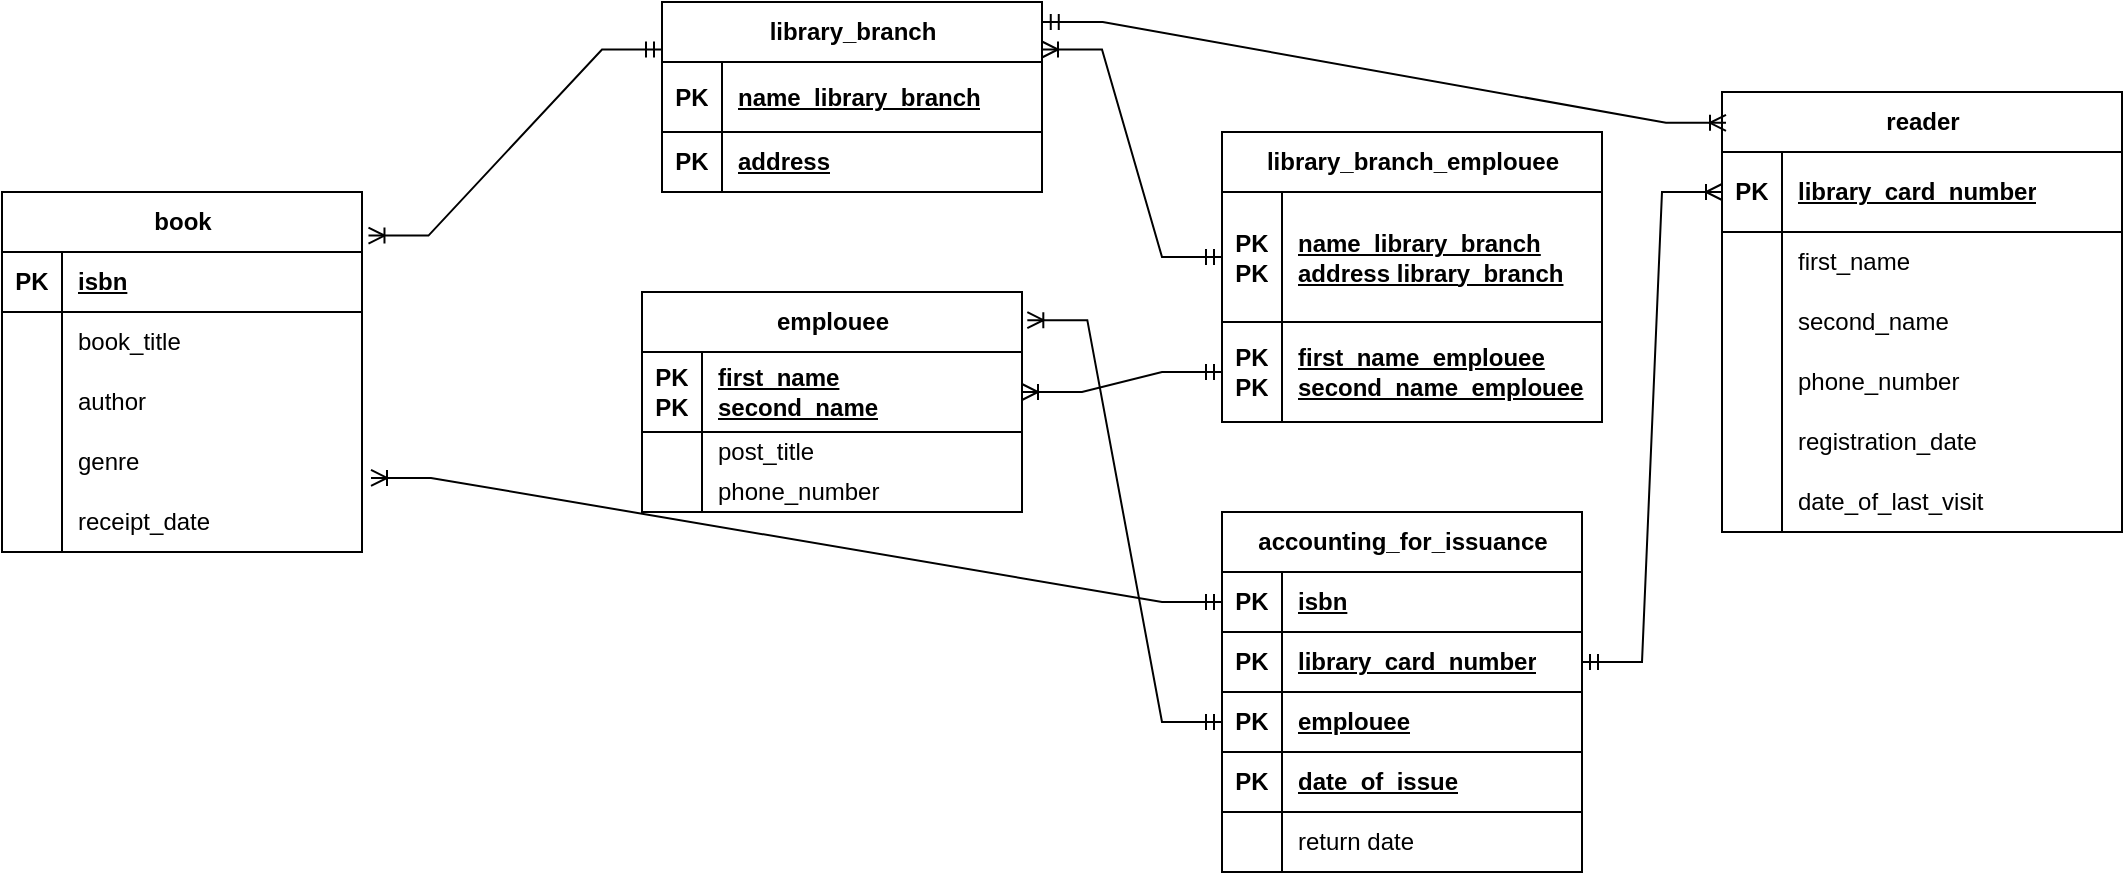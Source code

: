 <mxfile version="23.1.5" type="github">
  <diagram name="Страница — 1" id="CIqzFSegm4EQMe1KFuxQ">
    <mxGraphModel dx="2145" dy="1680" grid="1" gridSize="10" guides="1" tooltips="1" connect="1" arrows="1" fold="1" page="1" pageScale="1" pageWidth="827" pageHeight="1169" math="0" shadow="0">
      <root>
        <mxCell id="0" />
        <mxCell id="1" parent="0" />
        <mxCell id="LzvgCg_3a3wJAiZHb8O4-2" value="emplouee" style="shape=table;startSize=30;container=1;collapsible=1;childLayout=tableLayout;fixedRows=1;rowLines=0;fontStyle=1;align=center;resizeLast=1;html=1;" vertex="1" parent="1">
          <mxGeometry x="-20" y="-20" width="190" height="110" as="geometry" />
        </mxCell>
        <mxCell id="LzvgCg_3a3wJAiZHb8O4-3" value="" style="shape=tableRow;horizontal=0;startSize=0;swimlaneHead=0;swimlaneBody=0;fillColor=none;collapsible=0;dropTarget=0;points=[[0,0.5],[1,0.5]];portConstraint=eastwest;top=0;left=0;right=0;bottom=1;" vertex="1" parent="LzvgCg_3a3wJAiZHb8O4-2">
          <mxGeometry y="30" width="190" height="40" as="geometry" />
        </mxCell>
        <mxCell id="LzvgCg_3a3wJAiZHb8O4-4" value="PK&lt;br&gt;PK" style="shape=partialRectangle;connectable=0;fillColor=none;top=0;left=0;bottom=0;right=0;fontStyle=1;overflow=hidden;whiteSpace=wrap;html=1;" vertex="1" parent="LzvgCg_3a3wJAiZHb8O4-3">
          <mxGeometry width="30" height="40" as="geometry">
            <mxRectangle width="30" height="40" as="alternateBounds" />
          </mxGeometry>
        </mxCell>
        <mxCell id="LzvgCg_3a3wJAiZHb8O4-5" value="first_name&lt;br&gt;second_name" style="shape=partialRectangle;connectable=0;fillColor=none;top=0;left=0;bottom=0;right=0;align=left;spacingLeft=6;fontStyle=5;overflow=hidden;whiteSpace=wrap;html=1;" vertex="1" parent="LzvgCg_3a3wJAiZHb8O4-3">
          <mxGeometry x="30" width="160" height="40" as="geometry">
            <mxRectangle width="160" height="40" as="alternateBounds" />
          </mxGeometry>
        </mxCell>
        <mxCell id="LzvgCg_3a3wJAiZHb8O4-6" value="" style="shape=tableRow;horizontal=0;startSize=0;swimlaneHead=0;swimlaneBody=0;fillColor=none;collapsible=0;dropTarget=0;points=[[0,0.5],[1,0.5]];portConstraint=eastwest;top=0;left=0;right=0;bottom=0;" vertex="1" parent="LzvgCg_3a3wJAiZHb8O4-2">
          <mxGeometry y="70" width="190" height="20" as="geometry" />
        </mxCell>
        <mxCell id="LzvgCg_3a3wJAiZHb8O4-7" value="" style="shape=partialRectangle;connectable=0;fillColor=none;top=0;left=0;bottom=0;right=0;editable=1;overflow=hidden;whiteSpace=wrap;html=1;" vertex="1" parent="LzvgCg_3a3wJAiZHb8O4-6">
          <mxGeometry width="30" height="20" as="geometry">
            <mxRectangle width="30" height="20" as="alternateBounds" />
          </mxGeometry>
        </mxCell>
        <mxCell id="LzvgCg_3a3wJAiZHb8O4-8" value="post_title" style="shape=partialRectangle;connectable=0;fillColor=none;top=0;left=0;bottom=0;right=0;align=left;spacingLeft=6;overflow=hidden;whiteSpace=wrap;html=1;" vertex="1" parent="LzvgCg_3a3wJAiZHb8O4-6">
          <mxGeometry x="30" width="160" height="20" as="geometry">
            <mxRectangle width="160" height="20" as="alternateBounds" />
          </mxGeometry>
        </mxCell>
        <mxCell id="LzvgCg_3a3wJAiZHb8O4-9" value="" style="shape=tableRow;horizontal=0;startSize=0;swimlaneHead=0;swimlaneBody=0;fillColor=none;collapsible=0;dropTarget=0;points=[[0,0.5],[1,0.5]];portConstraint=eastwest;top=0;left=0;right=0;bottom=0;" vertex="1" parent="LzvgCg_3a3wJAiZHb8O4-2">
          <mxGeometry y="90" width="190" height="20" as="geometry" />
        </mxCell>
        <mxCell id="LzvgCg_3a3wJAiZHb8O4-10" value="" style="shape=partialRectangle;connectable=0;fillColor=none;top=0;left=0;bottom=0;right=0;editable=1;overflow=hidden;whiteSpace=wrap;html=1;" vertex="1" parent="LzvgCg_3a3wJAiZHb8O4-9">
          <mxGeometry width="30" height="20" as="geometry">
            <mxRectangle width="30" height="20" as="alternateBounds" />
          </mxGeometry>
        </mxCell>
        <mxCell id="LzvgCg_3a3wJAiZHb8O4-11" value="phone_number" style="shape=partialRectangle;connectable=0;fillColor=none;top=0;left=0;bottom=0;right=0;align=left;spacingLeft=6;overflow=hidden;whiteSpace=wrap;html=1;" vertex="1" parent="LzvgCg_3a3wJAiZHb8O4-9">
          <mxGeometry x="30" width="160" height="20" as="geometry">
            <mxRectangle width="160" height="20" as="alternateBounds" />
          </mxGeometry>
        </mxCell>
        <mxCell id="LzvgCg_3a3wJAiZHb8O4-15" value="library_branch" style="shape=table;startSize=30;container=1;collapsible=1;childLayout=tableLayout;fixedRows=1;rowLines=0;fontStyle=1;align=center;resizeLast=1;html=1;" vertex="1" parent="1">
          <mxGeometry x="-10" y="-165" width="190" height="95" as="geometry" />
        </mxCell>
        <mxCell id="LzvgCg_3a3wJAiZHb8O4-160" value="" style="shape=tableRow;horizontal=0;startSize=0;swimlaneHead=0;swimlaneBody=0;fillColor=none;collapsible=0;dropTarget=0;points=[[0,0.5],[1,0.5]];portConstraint=eastwest;top=0;left=0;right=0;bottom=1;" vertex="1" parent="LzvgCg_3a3wJAiZHb8O4-15">
          <mxGeometry y="30" width="190" height="35" as="geometry" />
        </mxCell>
        <mxCell id="LzvgCg_3a3wJAiZHb8O4-161" value="PK" style="shape=partialRectangle;connectable=0;fillColor=none;top=0;left=0;bottom=0;right=0;fontStyle=1;overflow=hidden;whiteSpace=wrap;html=1;" vertex="1" parent="LzvgCg_3a3wJAiZHb8O4-160">
          <mxGeometry width="30" height="35" as="geometry">
            <mxRectangle width="30" height="35" as="alternateBounds" />
          </mxGeometry>
        </mxCell>
        <mxCell id="LzvgCg_3a3wJAiZHb8O4-162" value="name_library_branch" style="shape=partialRectangle;connectable=0;fillColor=none;top=0;left=0;bottom=0;right=0;align=left;spacingLeft=6;fontStyle=5;overflow=hidden;whiteSpace=wrap;html=1;" vertex="1" parent="LzvgCg_3a3wJAiZHb8O4-160">
          <mxGeometry x="30" width="160" height="35" as="geometry">
            <mxRectangle width="160" height="35" as="alternateBounds" />
          </mxGeometry>
        </mxCell>
        <mxCell id="LzvgCg_3a3wJAiZHb8O4-16" value="" style="shape=tableRow;horizontal=0;startSize=0;swimlaneHead=0;swimlaneBody=0;fillColor=none;collapsible=0;dropTarget=0;points=[[0,0.5],[1,0.5]];portConstraint=eastwest;top=0;left=0;right=0;bottom=1;" vertex="1" parent="LzvgCg_3a3wJAiZHb8O4-15">
          <mxGeometry y="65" width="190" height="30" as="geometry" />
        </mxCell>
        <mxCell id="LzvgCg_3a3wJAiZHb8O4-17" value="PK" style="shape=partialRectangle;connectable=0;fillColor=none;top=0;left=0;bottom=0;right=0;fontStyle=1;overflow=hidden;whiteSpace=wrap;html=1;" vertex="1" parent="LzvgCg_3a3wJAiZHb8O4-16">
          <mxGeometry width="30" height="30" as="geometry">
            <mxRectangle width="30" height="30" as="alternateBounds" />
          </mxGeometry>
        </mxCell>
        <mxCell id="LzvgCg_3a3wJAiZHb8O4-18" value="address" style="shape=partialRectangle;connectable=0;fillColor=none;top=0;left=0;bottom=0;right=0;align=left;spacingLeft=6;fontStyle=5;overflow=hidden;whiteSpace=wrap;html=1;" vertex="1" parent="LzvgCg_3a3wJAiZHb8O4-16">
          <mxGeometry x="30" width="160" height="30" as="geometry">
            <mxRectangle width="160" height="30" as="alternateBounds" />
          </mxGeometry>
        </mxCell>
        <mxCell id="LzvgCg_3a3wJAiZHb8O4-44" value="library_branch_emplouee" style="shape=table;startSize=30;container=1;collapsible=1;childLayout=tableLayout;fixedRows=1;rowLines=0;fontStyle=1;align=center;resizeLast=1;html=1;" vertex="1" parent="1">
          <mxGeometry x="270" y="-100" width="190" height="145" as="geometry" />
        </mxCell>
        <mxCell id="LzvgCg_3a3wJAiZHb8O4-45" value="" style="shape=tableRow;horizontal=0;startSize=0;swimlaneHead=0;swimlaneBody=0;fillColor=none;collapsible=0;dropTarget=0;points=[[0,0.5],[1,0.5]];portConstraint=eastwest;top=0;left=0;right=0;bottom=1;" vertex="1" parent="LzvgCg_3a3wJAiZHb8O4-44">
          <mxGeometry y="30" width="190" height="65" as="geometry" />
        </mxCell>
        <mxCell id="LzvgCg_3a3wJAiZHb8O4-46" value="PK&lt;br&gt;PK" style="shape=partialRectangle;connectable=0;fillColor=none;top=0;left=0;bottom=0;right=0;fontStyle=1;overflow=hidden;whiteSpace=wrap;html=1;" vertex="1" parent="LzvgCg_3a3wJAiZHb8O4-45">
          <mxGeometry width="30" height="65" as="geometry">
            <mxRectangle width="30" height="65" as="alternateBounds" />
          </mxGeometry>
        </mxCell>
        <mxCell id="LzvgCg_3a3wJAiZHb8O4-47" value="name_library_branch&lt;br&gt;address&amp;nbsp;library_branch" style="shape=partialRectangle;connectable=0;fillColor=none;top=0;left=0;bottom=0;right=0;align=left;spacingLeft=6;fontStyle=5;overflow=hidden;whiteSpace=wrap;html=1;" vertex="1" parent="LzvgCg_3a3wJAiZHb8O4-45">
          <mxGeometry x="30" width="160" height="65" as="geometry">
            <mxRectangle width="160" height="65" as="alternateBounds" />
          </mxGeometry>
        </mxCell>
        <mxCell id="LzvgCg_3a3wJAiZHb8O4-48" value="" style="shape=tableRow;horizontal=0;startSize=0;swimlaneHead=0;swimlaneBody=0;fillColor=none;collapsible=0;dropTarget=0;points=[[0,0.5],[1,0.5]];portConstraint=eastwest;top=0;left=0;right=0;bottom=1;" vertex="1" parent="LzvgCg_3a3wJAiZHb8O4-44">
          <mxGeometry y="95" width="190" height="50" as="geometry" />
        </mxCell>
        <mxCell id="LzvgCg_3a3wJAiZHb8O4-49" value="PK&lt;br&gt;PK" style="shape=partialRectangle;connectable=0;fillColor=none;top=0;left=0;bottom=0;right=0;fontStyle=1;overflow=hidden;whiteSpace=wrap;html=1;" vertex="1" parent="LzvgCg_3a3wJAiZHb8O4-48">
          <mxGeometry width="30" height="50" as="geometry">
            <mxRectangle width="30" height="50" as="alternateBounds" />
          </mxGeometry>
        </mxCell>
        <mxCell id="LzvgCg_3a3wJAiZHb8O4-50" value="first_name_emplouee&lt;br style=&quot;border-color: var(--border-color);&quot;&gt;second_name_emplouee" style="shape=partialRectangle;connectable=0;fillColor=none;top=0;left=0;bottom=0;right=0;align=left;spacingLeft=6;fontStyle=5;overflow=hidden;whiteSpace=wrap;html=1;" vertex="1" parent="LzvgCg_3a3wJAiZHb8O4-48">
          <mxGeometry x="30" width="160" height="50" as="geometry">
            <mxRectangle width="160" height="50" as="alternateBounds" />
          </mxGeometry>
        </mxCell>
        <mxCell id="LzvgCg_3a3wJAiZHb8O4-51" value="book" style="shape=table;startSize=30;container=1;collapsible=1;childLayout=tableLayout;fixedRows=1;rowLines=0;fontStyle=1;align=center;resizeLast=1;html=1;" vertex="1" parent="1">
          <mxGeometry x="-340" y="-70" width="180" height="180" as="geometry" />
        </mxCell>
        <mxCell id="LzvgCg_3a3wJAiZHb8O4-52" value="" style="shape=tableRow;horizontal=0;startSize=0;swimlaneHead=0;swimlaneBody=0;fillColor=none;collapsible=0;dropTarget=0;points=[[0,0.5],[1,0.5]];portConstraint=eastwest;top=0;left=0;right=0;bottom=1;" vertex="1" parent="LzvgCg_3a3wJAiZHb8O4-51">
          <mxGeometry y="30" width="180" height="30" as="geometry" />
        </mxCell>
        <mxCell id="LzvgCg_3a3wJAiZHb8O4-53" value="PK" style="shape=partialRectangle;connectable=0;fillColor=none;top=0;left=0;bottom=0;right=0;fontStyle=1;overflow=hidden;whiteSpace=wrap;html=1;" vertex="1" parent="LzvgCg_3a3wJAiZHb8O4-52">
          <mxGeometry width="30" height="30" as="geometry">
            <mxRectangle width="30" height="30" as="alternateBounds" />
          </mxGeometry>
        </mxCell>
        <mxCell id="LzvgCg_3a3wJAiZHb8O4-54" value="isbn" style="shape=partialRectangle;connectable=0;fillColor=none;top=0;left=0;bottom=0;right=0;align=left;spacingLeft=6;fontStyle=5;overflow=hidden;whiteSpace=wrap;html=1;" vertex="1" parent="LzvgCg_3a3wJAiZHb8O4-52">
          <mxGeometry x="30" width="150" height="30" as="geometry">
            <mxRectangle width="150" height="30" as="alternateBounds" />
          </mxGeometry>
        </mxCell>
        <mxCell id="LzvgCg_3a3wJAiZHb8O4-55" value="" style="shape=tableRow;horizontal=0;startSize=0;swimlaneHead=0;swimlaneBody=0;fillColor=none;collapsible=0;dropTarget=0;points=[[0,0.5],[1,0.5]];portConstraint=eastwest;top=0;left=0;right=0;bottom=0;" vertex="1" parent="LzvgCg_3a3wJAiZHb8O4-51">
          <mxGeometry y="60" width="180" height="30" as="geometry" />
        </mxCell>
        <mxCell id="LzvgCg_3a3wJAiZHb8O4-56" value="" style="shape=partialRectangle;connectable=0;fillColor=none;top=0;left=0;bottom=0;right=0;editable=1;overflow=hidden;whiteSpace=wrap;html=1;" vertex="1" parent="LzvgCg_3a3wJAiZHb8O4-55">
          <mxGeometry width="30" height="30" as="geometry">
            <mxRectangle width="30" height="30" as="alternateBounds" />
          </mxGeometry>
        </mxCell>
        <mxCell id="LzvgCg_3a3wJAiZHb8O4-57" value="book_title" style="shape=partialRectangle;connectable=0;fillColor=none;top=0;left=0;bottom=0;right=0;align=left;spacingLeft=6;overflow=hidden;whiteSpace=wrap;html=1;" vertex="1" parent="LzvgCg_3a3wJAiZHb8O4-55">
          <mxGeometry x="30" width="150" height="30" as="geometry">
            <mxRectangle width="150" height="30" as="alternateBounds" />
          </mxGeometry>
        </mxCell>
        <mxCell id="LzvgCg_3a3wJAiZHb8O4-58" value="" style="shape=tableRow;horizontal=0;startSize=0;swimlaneHead=0;swimlaneBody=0;fillColor=none;collapsible=0;dropTarget=0;points=[[0,0.5],[1,0.5]];portConstraint=eastwest;top=0;left=0;right=0;bottom=0;" vertex="1" parent="LzvgCg_3a3wJAiZHb8O4-51">
          <mxGeometry y="90" width="180" height="30" as="geometry" />
        </mxCell>
        <mxCell id="LzvgCg_3a3wJAiZHb8O4-59" value="" style="shape=partialRectangle;connectable=0;fillColor=none;top=0;left=0;bottom=0;right=0;editable=1;overflow=hidden;whiteSpace=wrap;html=1;" vertex="1" parent="LzvgCg_3a3wJAiZHb8O4-58">
          <mxGeometry width="30" height="30" as="geometry">
            <mxRectangle width="30" height="30" as="alternateBounds" />
          </mxGeometry>
        </mxCell>
        <mxCell id="LzvgCg_3a3wJAiZHb8O4-60" value="author" style="shape=partialRectangle;connectable=0;fillColor=none;top=0;left=0;bottom=0;right=0;align=left;spacingLeft=6;overflow=hidden;whiteSpace=wrap;html=1;" vertex="1" parent="LzvgCg_3a3wJAiZHb8O4-58">
          <mxGeometry x="30" width="150" height="30" as="geometry">
            <mxRectangle width="150" height="30" as="alternateBounds" />
          </mxGeometry>
        </mxCell>
        <mxCell id="LzvgCg_3a3wJAiZHb8O4-61" value="" style="shape=tableRow;horizontal=0;startSize=0;swimlaneHead=0;swimlaneBody=0;fillColor=none;collapsible=0;dropTarget=0;points=[[0,0.5],[1,0.5]];portConstraint=eastwest;top=0;left=0;right=0;bottom=0;" vertex="1" parent="LzvgCg_3a3wJAiZHb8O4-51">
          <mxGeometry y="120" width="180" height="30" as="geometry" />
        </mxCell>
        <mxCell id="LzvgCg_3a3wJAiZHb8O4-62" value="" style="shape=partialRectangle;connectable=0;fillColor=none;top=0;left=0;bottom=0;right=0;editable=1;overflow=hidden;whiteSpace=wrap;html=1;" vertex="1" parent="LzvgCg_3a3wJAiZHb8O4-61">
          <mxGeometry width="30" height="30" as="geometry">
            <mxRectangle width="30" height="30" as="alternateBounds" />
          </mxGeometry>
        </mxCell>
        <mxCell id="LzvgCg_3a3wJAiZHb8O4-63" value="genre" style="shape=partialRectangle;connectable=0;fillColor=none;top=0;left=0;bottom=0;right=0;align=left;spacingLeft=6;overflow=hidden;whiteSpace=wrap;html=1;" vertex="1" parent="LzvgCg_3a3wJAiZHb8O4-61">
          <mxGeometry x="30" width="150" height="30" as="geometry">
            <mxRectangle width="150" height="30" as="alternateBounds" />
          </mxGeometry>
        </mxCell>
        <mxCell id="LzvgCg_3a3wJAiZHb8O4-64" value="" style="shape=tableRow;horizontal=0;startSize=0;swimlaneHead=0;swimlaneBody=0;fillColor=none;collapsible=0;dropTarget=0;points=[[0,0.5],[1,0.5]];portConstraint=eastwest;top=0;left=0;right=0;bottom=0;" vertex="1" parent="LzvgCg_3a3wJAiZHb8O4-51">
          <mxGeometry y="150" width="180" height="30" as="geometry" />
        </mxCell>
        <mxCell id="LzvgCg_3a3wJAiZHb8O4-65" value="" style="shape=partialRectangle;connectable=0;fillColor=none;top=0;left=0;bottom=0;right=0;editable=1;overflow=hidden;whiteSpace=wrap;html=1;" vertex="1" parent="LzvgCg_3a3wJAiZHb8O4-64">
          <mxGeometry width="30" height="30" as="geometry">
            <mxRectangle width="30" height="30" as="alternateBounds" />
          </mxGeometry>
        </mxCell>
        <mxCell id="LzvgCg_3a3wJAiZHb8O4-66" value="receipt_date" style="shape=partialRectangle;connectable=0;fillColor=none;top=0;left=0;bottom=0;right=0;align=left;spacingLeft=6;overflow=hidden;whiteSpace=wrap;html=1;" vertex="1" parent="LzvgCg_3a3wJAiZHb8O4-64">
          <mxGeometry x="30" width="150" height="30" as="geometry">
            <mxRectangle width="150" height="30" as="alternateBounds" />
          </mxGeometry>
        </mxCell>
        <mxCell id="LzvgCg_3a3wJAiZHb8O4-67" value="reader" style="shape=table;startSize=30;container=1;collapsible=1;childLayout=tableLayout;fixedRows=1;rowLines=0;fontStyle=1;align=center;resizeLast=1;html=1;" vertex="1" parent="1">
          <mxGeometry x="520" y="-120" width="200" height="220" as="geometry" />
        </mxCell>
        <mxCell id="LzvgCg_3a3wJAiZHb8O4-68" value="" style="shape=tableRow;horizontal=0;startSize=0;swimlaneHead=0;swimlaneBody=0;fillColor=none;collapsible=0;dropTarget=0;points=[[0,0.5],[1,0.5]];portConstraint=eastwest;top=0;left=0;right=0;bottom=1;" vertex="1" parent="LzvgCg_3a3wJAiZHb8O4-67">
          <mxGeometry y="30" width="200" height="40" as="geometry" />
        </mxCell>
        <mxCell id="LzvgCg_3a3wJAiZHb8O4-69" value="PK" style="shape=partialRectangle;connectable=0;fillColor=none;top=0;left=0;bottom=0;right=0;fontStyle=1;overflow=hidden;whiteSpace=wrap;html=1;" vertex="1" parent="LzvgCg_3a3wJAiZHb8O4-68">
          <mxGeometry width="30" height="40" as="geometry">
            <mxRectangle width="30" height="40" as="alternateBounds" />
          </mxGeometry>
        </mxCell>
        <mxCell id="LzvgCg_3a3wJAiZHb8O4-70" value="&lt;div&gt;&lt;span style=&quot;background-color: initial;&quot;&gt;library_card_number&lt;/span&gt;&lt;br&gt;&lt;/div&gt;" style="shape=partialRectangle;connectable=0;fillColor=none;top=0;left=0;bottom=0;right=0;align=left;spacingLeft=6;fontStyle=5;overflow=hidden;whiteSpace=wrap;html=1;" vertex="1" parent="LzvgCg_3a3wJAiZHb8O4-68">
          <mxGeometry x="30" width="170" height="40" as="geometry">
            <mxRectangle width="170" height="40" as="alternateBounds" />
          </mxGeometry>
        </mxCell>
        <mxCell id="LzvgCg_3a3wJAiZHb8O4-71" value="" style="shape=tableRow;horizontal=0;startSize=0;swimlaneHead=0;swimlaneBody=0;fillColor=none;collapsible=0;dropTarget=0;points=[[0,0.5],[1,0.5]];portConstraint=eastwest;top=0;left=0;right=0;bottom=0;" vertex="1" parent="LzvgCg_3a3wJAiZHb8O4-67">
          <mxGeometry y="70" width="200" height="30" as="geometry" />
        </mxCell>
        <mxCell id="LzvgCg_3a3wJAiZHb8O4-72" value="" style="shape=partialRectangle;connectable=0;fillColor=none;top=0;left=0;bottom=0;right=0;editable=1;overflow=hidden;whiteSpace=wrap;html=1;" vertex="1" parent="LzvgCg_3a3wJAiZHb8O4-71">
          <mxGeometry width="30" height="30" as="geometry">
            <mxRectangle width="30" height="30" as="alternateBounds" />
          </mxGeometry>
        </mxCell>
        <mxCell id="LzvgCg_3a3wJAiZHb8O4-73" value="first_name" style="shape=partialRectangle;connectable=0;fillColor=none;top=0;left=0;bottom=0;right=0;align=left;spacingLeft=6;overflow=hidden;whiteSpace=wrap;html=1;" vertex="1" parent="LzvgCg_3a3wJAiZHb8O4-71">
          <mxGeometry x="30" width="170" height="30" as="geometry">
            <mxRectangle width="170" height="30" as="alternateBounds" />
          </mxGeometry>
        </mxCell>
        <mxCell id="LzvgCg_3a3wJAiZHb8O4-74" value="" style="shape=tableRow;horizontal=0;startSize=0;swimlaneHead=0;swimlaneBody=0;fillColor=none;collapsible=0;dropTarget=0;points=[[0,0.5],[1,0.5]];portConstraint=eastwest;top=0;left=0;right=0;bottom=0;" vertex="1" parent="LzvgCg_3a3wJAiZHb8O4-67">
          <mxGeometry y="100" width="200" height="30" as="geometry" />
        </mxCell>
        <mxCell id="LzvgCg_3a3wJAiZHb8O4-75" value="" style="shape=partialRectangle;connectable=0;fillColor=none;top=0;left=0;bottom=0;right=0;editable=1;overflow=hidden;whiteSpace=wrap;html=1;" vertex="1" parent="LzvgCg_3a3wJAiZHb8O4-74">
          <mxGeometry width="30" height="30" as="geometry">
            <mxRectangle width="30" height="30" as="alternateBounds" />
          </mxGeometry>
        </mxCell>
        <mxCell id="LzvgCg_3a3wJAiZHb8O4-76" value="second_name" style="shape=partialRectangle;connectable=0;fillColor=none;top=0;left=0;bottom=0;right=0;align=left;spacingLeft=6;overflow=hidden;whiteSpace=wrap;html=1;" vertex="1" parent="LzvgCg_3a3wJAiZHb8O4-74">
          <mxGeometry x="30" width="170" height="30" as="geometry">
            <mxRectangle width="170" height="30" as="alternateBounds" />
          </mxGeometry>
        </mxCell>
        <mxCell id="LzvgCg_3a3wJAiZHb8O4-80" value="" style="shape=tableRow;horizontal=0;startSize=0;swimlaneHead=0;swimlaneBody=0;fillColor=none;collapsible=0;dropTarget=0;points=[[0,0.5],[1,0.5]];portConstraint=eastwest;top=0;left=0;right=0;bottom=0;" vertex="1" parent="LzvgCg_3a3wJAiZHb8O4-67">
          <mxGeometry y="130" width="200" height="30" as="geometry" />
        </mxCell>
        <mxCell id="LzvgCg_3a3wJAiZHb8O4-81" value="" style="shape=partialRectangle;connectable=0;fillColor=none;top=0;left=0;bottom=0;right=0;editable=1;overflow=hidden;whiteSpace=wrap;html=1;" vertex="1" parent="LzvgCg_3a3wJAiZHb8O4-80">
          <mxGeometry width="30" height="30" as="geometry">
            <mxRectangle width="30" height="30" as="alternateBounds" />
          </mxGeometry>
        </mxCell>
        <mxCell id="LzvgCg_3a3wJAiZHb8O4-82" value="phone_number" style="shape=partialRectangle;connectable=0;fillColor=none;top=0;left=0;bottom=0;right=0;align=left;spacingLeft=6;overflow=hidden;whiteSpace=wrap;html=1;" vertex="1" parent="LzvgCg_3a3wJAiZHb8O4-80">
          <mxGeometry x="30" width="170" height="30" as="geometry">
            <mxRectangle width="170" height="30" as="alternateBounds" />
          </mxGeometry>
        </mxCell>
        <mxCell id="LzvgCg_3a3wJAiZHb8O4-77" value="" style="shape=tableRow;horizontal=0;startSize=0;swimlaneHead=0;swimlaneBody=0;fillColor=none;collapsible=0;dropTarget=0;points=[[0,0.5],[1,0.5]];portConstraint=eastwest;top=0;left=0;right=0;bottom=0;" vertex="1" parent="LzvgCg_3a3wJAiZHb8O4-67">
          <mxGeometry y="160" width="200" height="30" as="geometry" />
        </mxCell>
        <mxCell id="LzvgCg_3a3wJAiZHb8O4-78" value="" style="shape=partialRectangle;connectable=0;fillColor=none;top=0;left=0;bottom=0;right=0;editable=1;overflow=hidden;whiteSpace=wrap;html=1;" vertex="1" parent="LzvgCg_3a3wJAiZHb8O4-77">
          <mxGeometry width="30" height="30" as="geometry">
            <mxRectangle width="30" height="30" as="alternateBounds" />
          </mxGeometry>
        </mxCell>
        <mxCell id="LzvgCg_3a3wJAiZHb8O4-79" value="registration_date" style="shape=partialRectangle;connectable=0;fillColor=none;top=0;left=0;bottom=0;right=0;align=left;spacingLeft=6;overflow=hidden;whiteSpace=wrap;html=1;" vertex="1" parent="LzvgCg_3a3wJAiZHb8O4-77">
          <mxGeometry x="30" width="170" height="30" as="geometry">
            <mxRectangle width="170" height="30" as="alternateBounds" />
          </mxGeometry>
        </mxCell>
        <mxCell id="LzvgCg_3a3wJAiZHb8O4-83" value="" style="shape=tableRow;horizontal=0;startSize=0;swimlaneHead=0;swimlaneBody=0;fillColor=none;collapsible=0;dropTarget=0;points=[[0,0.5],[1,0.5]];portConstraint=eastwest;top=0;left=0;right=0;bottom=0;" vertex="1" parent="LzvgCg_3a3wJAiZHb8O4-67">
          <mxGeometry y="190" width="200" height="30" as="geometry" />
        </mxCell>
        <mxCell id="LzvgCg_3a3wJAiZHb8O4-84" value="" style="shape=partialRectangle;connectable=0;fillColor=none;top=0;left=0;bottom=0;right=0;editable=1;overflow=hidden;whiteSpace=wrap;html=1;" vertex="1" parent="LzvgCg_3a3wJAiZHb8O4-83">
          <mxGeometry width="30" height="30" as="geometry">
            <mxRectangle width="30" height="30" as="alternateBounds" />
          </mxGeometry>
        </mxCell>
        <mxCell id="LzvgCg_3a3wJAiZHb8O4-85" value="date_of_last_visit" style="shape=partialRectangle;connectable=0;fillColor=none;top=0;left=0;bottom=0;right=0;align=left;spacingLeft=6;overflow=hidden;whiteSpace=wrap;html=1;" vertex="1" parent="LzvgCg_3a3wJAiZHb8O4-83">
          <mxGeometry x="30" width="170" height="30" as="geometry">
            <mxRectangle width="170" height="30" as="alternateBounds" />
          </mxGeometry>
        </mxCell>
        <mxCell id="LzvgCg_3a3wJAiZHb8O4-89" value="accounting_for_issuance" style="shape=table;startSize=30;container=1;collapsible=1;childLayout=tableLayout;fixedRows=1;rowLines=0;fontStyle=1;align=center;resizeLast=1;html=1;" vertex="1" parent="1">
          <mxGeometry x="270" y="90" width="180" height="180" as="geometry" />
        </mxCell>
        <mxCell id="LzvgCg_3a3wJAiZHb8O4-90" value="" style="shape=tableRow;horizontal=0;startSize=0;swimlaneHead=0;swimlaneBody=0;fillColor=none;collapsible=0;dropTarget=0;points=[[0,0.5],[1,0.5]];portConstraint=eastwest;top=0;left=0;right=0;bottom=1;" vertex="1" parent="LzvgCg_3a3wJAiZHb8O4-89">
          <mxGeometry y="30" width="180" height="30" as="geometry" />
        </mxCell>
        <mxCell id="LzvgCg_3a3wJAiZHb8O4-91" value="PK" style="shape=partialRectangle;connectable=0;fillColor=none;top=0;left=0;bottom=0;right=0;fontStyle=1;overflow=hidden;whiteSpace=wrap;html=1;" vertex="1" parent="LzvgCg_3a3wJAiZHb8O4-90">
          <mxGeometry width="30" height="30" as="geometry">
            <mxRectangle width="30" height="30" as="alternateBounds" />
          </mxGeometry>
        </mxCell>
        <mxCell id="LzvgCg_3a3wJAiZHb8O4-92" value="isbn" style="shape=partialRectangle;connectable=0;fillColor=none;top=0;left=0;bottom=0;right=0;align=left;spacingLeft=6;fontStyle=5;overflow=hidden;whiteSpace=wrap;html=1;" vertex="1" parent="LzvgCg_3a3wJAiZHb8O4-90">
          <mxGeometry x="30" width="150" height="30" as="geometry">
            <mxRectangle width="150" height="30" as="alternateBounds" />
          </mxGeometry>
        </mxCell>
        <mxCell id="LzvgCg_3a3wJAiZHb8O4-105" value="" style="shape=tableRow;horizontal=0;startSize=0;swimlaneHead=0;swimlaneBody=0;fillColor=none;collapsible=0;dropTarget=0;points=[[0,0.5],[1,0.5]];portConstraint=eastwest;top=0;left=0;right=0;bottom=1;" vertex="1" parent="LzvgCg_3a3wJAiZHb8O4-89">
          <mxGeometry y="60" width="180" height="30" as="geometry" />
        </mxCell>
        <mxCell id="LzvgCg_3a3wJAiZHb8O4-106" value="PK" style="shape=partialRectangle;connectable=0;fillColor=none;top=0;left=0;bottom=0;right=0;fontStyle=1;overflow=hidden;whiteSpace=wrap;html=1;" vertex="1" parent="LzvgCg_3a3wJAiZHb8O4-105">
          <mxGeometry width="30" height="30" as="geometry">
            <mxRectangle width="30" height="30" as="alternateBounds" />
          </mxGeometry>
        </mxCell>
        <mxCell id="LzvgCg_3a3wJAiZHb8O4-107" value="library_card_number" style="shape=partialRectangle;connectable=0;fillColor=none;top=0;left=0;bottom=0;right=0;align=left;spacingLeft=6;fontStyle=5;overflow=hidden;whiteSpace=wrap;html=1;" vertex="1" parent="LzvgCg_3a3wJAiZHb8O4-105">
          <mxGeometry x="30" width="150" height="30" as="geometry">
            <mxRectangle width="150" height="30" as="alternateBounds" />
          </mxGeometry>
        </mxCell>
        <mxCell id="LzvgCg_3a3wJAiZHb8O4-102" value="" style="shape=tableRow;horizontal=0;startSize=0;swimlaneHead=0;swimlaneBody=0;fillColor=none;collapsible=0;dropTarget=0;points=[[0,0.5],[1,0.5]];portConstraint=eastwest;top=0;left=0;right=0;bottom=1;" vertex="1" parent="LzvgCg_3a3wJAiZHb8O4-89">
          <mxGeometry y="90" width="180" height="30" as="geometry" />
        </mxCell>
        <mxCell id="LzvgCg_3a3wJAiZHb8O4-103" value="PK" style="shape=partialRectangle;connectable=0;fillColor=none;top=0;left=0;bottom=0;right=0;fontStyle=1;overflow=hidden;whiteSpace=wrap;html=1;" vertex="1" parent="LzvgCg_3a3wJAiZHb8O4-102">
          <mxGeometry width="30" height="30" as="geometry">
            <mxRectangle width="30" height="30" as="alternateBounds" />
          </mxGeometry>
        </mxCell>
        <mxCell id="LzvgCg_3a3wJAiZHb8O4-104" value="emplouee" style="shape=partialRectangle;connectable=0;fillColor=none;top=0;left=0;bottom=0;right=0;align=left;spacingLeft=6;fontStyle=5;overflow=hidden;whiteSpace=wrap;html=1;" vertex="1" parent="LzvgCg_3a3wJAiZHb8O4-102">
          <mxGeometry x="30" width="150" height="30" as="geometry">
            <mxRectangle width="150" height="30" as="alternateBounds" />
          </mxGeometry>
        </mxCell>
        <mxCell id="LzvgCg_3a3wJAiZHb8O4-138" value="" style="shape=tableRow;horizontal=0;startSize=0;swimlaneHead=0;swimlaneBody=0;fillColor=none;collapsible=0;dropTarget=0;points=[[0,0.5],[1,0.5]];portConstraint=eastwest;top=0;left=0;right=0;bottom=1;" vertex="1" parent="LzvgCg_3a3wJAiZHb8O4-89">
          <mxGeometry y="120" width="180" height="30" as="geometry" />
        </mxCell>
        <mxCell id="LzvgCg_3a3wJAiZHb8O4-139" value="PK" style="shape=partialRectangle;connectable=0;fillColor=none;top=0;left=0;bottom=0;right=0;fontStyle=1;overflow=hidden;whiteSpace=wrap;html=1;" vertex="1" parent="LzvgCg_3a3wJAiZHb8O4-138">
          <mxGeometry width="30" height="30" as="geometry">
            <mxRectangle width="30" height="30" as="alternateBounds" />
          </mxGeometry>
        </mxCell>
        <mxCell id="LzvgCg_3a3wJAiZHb8O4-140" value="date_of_issue" style="shape=partialRectangle;connectable=0;fillColor=none;top=0;left=0;bottom=0;right=0;align=left;spacingLeft=6;fontStyle=5;overflow=hidden;whiteSpace=wrap;html=1;" vertex="1" parent="LzvgCg_3a3wJAiZHb8O4-138">
          <mxGeometry x="30" width="150" height="30" as="geometry">
            <mxRectangle width="150" height="30" as="alternateBounds" />
          </mxGeometry>
        </mxCell>
        <mxCell id="LzvgCg_3a3wJAiZHb8O4-93" value="" style="shape=tableRow;horizontal=0;startSize=0;swimlaneHead=0;swimlaneBody=0;fillColor=none;collapsible=0;dropTarget=0;points=[[0,0.5],[1,0.5]];portConstraint=eastwest;top=0;left=0;right=0;bottom=0;" vertex="1" parent="LzvgCg_3a3wJAiZHb8O4-89">
          <mxGeometry y="150" width="180" height="30" as="geometry" />
        </mxCell>
        <mxCell id="LzvgCg_3a3wJAiZHb8O4-94" value="" style="shape=partialRectangle;connectable=0;fillColor=none;top=0;left=0;bottom=0;right=0;editable=1;overflow=hidden;whiteSpace=wrap;html=1;" vertex="1" parent="LzvgCg_3a3wJAiZHb8O4-93">
          <mxGeometry width="30" height="30" as="geometry">
            <mxRectangle width="30" height="30" as="alternateBounds" />
          </mxGeometry>
        </mxCell>
        <mxCell id="LzvgCg_3a3wJAiZHb8O4-95" value="return date" style="shape=partialRectangle;connectable=0;fillColor=none;top=0;left=0;bottom=0;right=0;align=left;spacingLeft=6;overflow=hidden;whiteSpace=wrap;html=1;" vertex="1" parent="LzvgCg_3a3wJAiZHb8O4-93">
          <mxGeometry x="30" width="150" height="30" as="geometry">
            <mxRectangle width="150" height="30" as="alternateBounds" />
          </mxGeometry>
        </mxCell>
        <mxCell id="LzvgCg_3a3wJAiZHb8O4-142" value="" style="edgeStyle=entityRelationEdgeStyle;fontSize=12;html=1;endArrow=ERoneToMany;startArrow=ERmandOne;rounded=0;entryX=1;entryY=0.5;entryDx=0;entryDy=0;exitX=0;exitY=0.5;exitDx=0;exitDy=0;" edge="1" parent="1" source="LzvgCg_3a3wJAiZHb8O4-48" target="LzvgCg_3a3wJAiZHb8O4-3">
          <mxGeometry width="100" height="100" relative="1" as="geometry">
            <mxPoint x="390" y="340" as="sourcePoint" />
            <mxPoint x="340" y="240" as="targetPoint" />
            <Array as="points">
              <mxPoint x="334" y="310" />
              <mxPoint x="364" y="290" />
              <mxPoint x="374" y="270" />
              <mxPoint x="394" y="310" />
              <mxPoint x="354" y="280" />
            </Array>
          </mxGeometry>
        </mxCell>
        <mxCell id="LzvgCg_3a3wJAiZHb8O4-143" value="" style="edgeStyle=entityRelationEdgeStyle;fontSize=12;html=1;endArrow=ERoneToMany;startArrow=ERmandOne;rounded=0;entryX=1;entryY=0.25;entryDx=0;entryDy=0;exitX=0;exitY=0.5;exitDx=0;exitDy=0;" edge="1" parent="1" source="LzvgCg_3a3wJAiZHb8O4-45" target="LzvgCg_3a3wJAiZHb8O4-15">
          <mxGeometry width="100" height="100" relative="1" as="geometry">
            <mxPoint x="290" y="92.5" as="sourcePoint" />
            <mxPoint x="230" y="147.5" as="targetPoint" />
            <Array as="points">
              <mxPoint x="334" y="227.5" />
              <mxPoint x="364" y="207.5" />
              <mxPoint x="374" y="187.5" />
              <mxPoint x="394" y="227.5" />
              <mxPoint x="354" y="197.5" />
            </Array>
          </mxGeometry>
        </mxCell>
        <mxCell id="LzvgCg_3a3wJAiZHb8O4-145" value="" style="edgeStyle=entityRelationEdgeStyle;fontSize=12;html=1;endArrow=ERoneToMany;startArrow=ERmandOne;rounded=0;exitX=1.002;exitY=0.105;exitDx=0;exitDy=0;exitPerimeter=0;entryX=0.01;entryY=0.07;entryDx=0;entryDy=0;entryPerimeter=0;" edge="1" parent="1" source="LzvgCg_3a3wJAiZHb8O4-15" target="LzvgCg_3a3wJAiZHb8O4-67">
          <mxGeometry width="100" height="100" relative="1" as="geometry">
            <mxPoint x="-350" y="110" as="sourcePoint" />
            <mxPoint y="415" as="targetPoint" />
            <Array as="points">
              <mxPoint y="260" />
            </Array>
          </mxGeometry>
        </mxCell>
        <mxCell id="LzvgCg_3a3wJAiZHb8O4-149" value="" style="edgeStyle=entityRelationEdgeStyle;fontSize=12;html=1;endArrow=ERoneToMany;startArrow=ERmandOne;rounded=0;exitX=0;exitY=0.25;exitDx=0;exitDy=0;entryX=1.018;entryY=0.121;entryDx=0;entryDy=0;entryPerimeter=0;" edge="1" parent="1" source="LzvgCg_3a3wJAiZHb8O4-15" target="LzvgCg_3a3wJAiZHb8O4-51">
          <mxGeometry width="100" height="100" relative="1" as="geometry">
            <mxPoint x="240" y="190" as="sourcePoint" />
            <mxPoint x="340" y="90" as="targetPoint" />
          </mxGeometry>
        </mxCell>
        <mxCell id="LzvgCg_3a3wJAiZHb8O4-153" value="" style="edgeStyle=entityRelationEdgeStyle;fontSize=12;html=1;endArrow=ERoneToMany;startArrow=ERmandOne;rounded=0;entryX=1.025;entryY=0.765;entryDx=0;entryDy=0;exitX=0;exitY=0.5;exitDx=0;exitDy=0;entryPerimeter=0;" edge="1" parent="1" source="LzvgCg_3a3wJAiZHb8O4-90" target="LzvgCg_3a3wJAiZHb8O4-61">
          <mxGeometry width="100" height="100" relative="1" as="geometry">
            <mxPoint x="180" y="240" as="sourcePoint" />
            <mxPoint x="80" y="280" as="targetPoint" />
            <Array as="points">
              <mxPoint x="234" y="510" />
              <mxPoint x="264" y="490" />
              <mxPoint x="274" y="470" />
              <mxPoint x="294" y="510" />
              <mxPoint x="254" y="480" />
            </Array>
          </mxGeometry>
        </mxCell>
        <mxCell id="LzvgCg_3a3wJAiZHb8O4-154" value="" style="edgeStyle=entityRelationEdgeStyle;fontSize=12;html=1;endArrow=ERoneToMany;startArrow=ERmandOne;rounded=0;exitX=1;exitY=0.5;exitDx=0;exitDy=0;entryX=0;entryY=0.5;entryDx=0;entryDy=0;" edge="1" parent="1" source="LzvgCg_3a3wJAiZHb8O4-105" target="LzvgCg_3a3wJAiZHb8O4-68">
          <mxGeometry width="100" height="100" relative="1" as="geometry">
            <mxPoint x="350" y="180" as="sourcePoint" />
            <mxPoint x="280" y="260" as="targetPoint" />
            <Array as="points">
              <mxPoint x="404" y="450" />
              <mxPoint x="434" y="430" />
              <mxPoint x="444" y="410" />
              <mxPoint x="464" y="450" />
              <mxPoint x="424" y="420" />
            </Array>
          </mxGeometry>
        </mxCell>
        <mxCell id="LzvgCg_3a3wJAiZHb8O4-155" value="" style="edgeStyle=entityRelationEdgeStyle;fontSize=12;html=1;endArrow=ERoneToMany;startArrow=ERmandOne;rounded=0;exitX=0;exitY=0.5;exitDx=0;exitDy=0;entryX=1.014;entryY=0.128;entryDx=0;entryDy=0;entryPerimeter=0;" edge="1" parent="1" source="LzvgCg_3a3wJAiZHb8O4-102" target="LzvgCg_3a3wJAiZHb8O4-2">
          <mxGeometry width="100" height="100" relative="1" as="geometry">
            <mxPoint x="-10" y="340" as="sourcePoint" />
            <mxPoint x="-100" y="380" as="targetPoint" />
            <Array as="points">
              <mxPoint x="54" y="610" />
              <mxPoint x="84" y="590" />
              <mxPoint x="94" y="570" />
              <mxPoint x="114" y="610" />
              <mxPoint x="74" y="580" />
            </Array>
          </mxGeometry>
        </mxCell>
      </root>
    </mxGraphModel>
  </diagram>
</mxfile>
